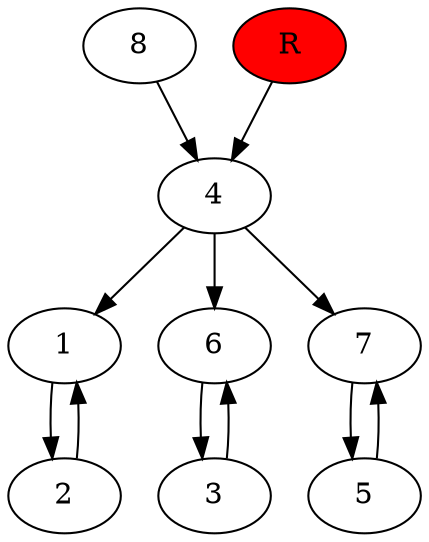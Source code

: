 digraph prb14630 {
	1
	2
	3
	4
	5
	6
	7
	8
	R [fillcolor="#ff0000" style=filled]
	1 -> 2
	2 -> 1
	3 -> 6
	4 -> 1
	4 -> 6
	4 -> 7
	5 -> 7
	6 -> 3
	7 -> 5
	8 -> 4
	R -> 4
}
